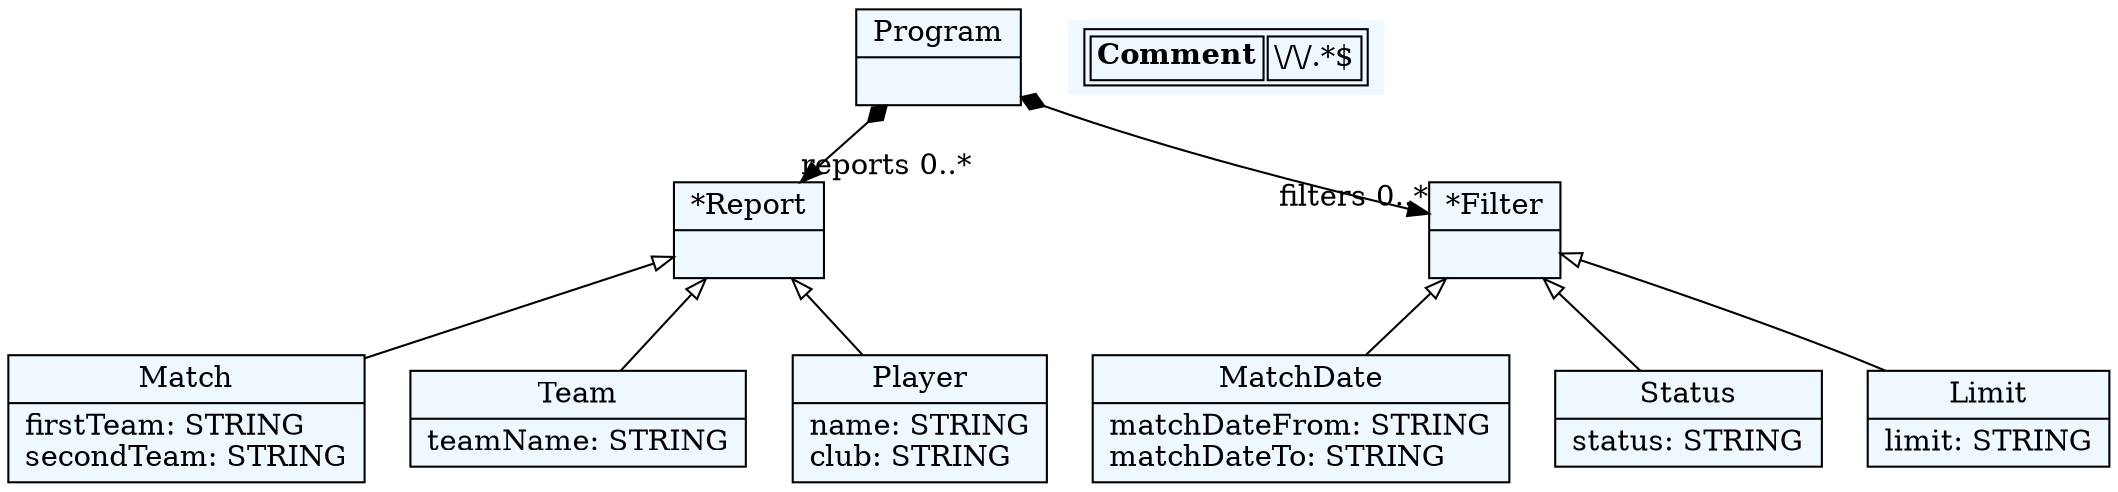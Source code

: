 
    digraph textX {
    fontname = "Bitstream Vera Sans"
    fontsize = 8
    node[
        shape=record,
        style=filled,
        fillcolor=aliceblue
    ]
    nodesep = 0.3
    edge[dir=black,arrowtail=empty]


2843049611840[ label="{Program|}"]

2843049618448[ label="{*Report|}"]

2843049597680[ label="{Match|firstTeam: STRING\lsecondTeam: STRING\l}"]

2843049653376[ label="{Team|teamName: STRING\l}"]

2843049633552[ label="{Player|name: STRING\lclub: STRING\l}"]

2843049636384[ label="{*Filter|}"]

2843049640160[ label="{MatchDate|matchDateFrom: STRING\lmatchDateTo: STRING\l}"]

2843049655264[ label="{Status|status: STRING\l}"]

2843049645824[ label="{Limit|limit: STRING\l}"]



2843049611840 -> 2843049618448[arrowtail=diamond, dir=both, headlabel="reports 0..*"]
2843049611840 -> 2843049636384[arrowtail=diamond, dir=both, headlabel="filters 0..*"]
2843049618448 -> 2843049597680 [dir=back]
2843049618448 -> 2843049653376 [dir=back]
2843049618448 -> 2843049633552 [dir=back]
2843049636384 -> 2843049640160 [dir=back]
2843049636384 -> 2843049655264 [dir=back]
2843049636384 -> 2843049645824 [dir=back]
match_rules [ shape=plaintext, label=< <table>
	<tr>
		<td><b>Comment</b></td><td>\/\/.*$</td>
	</tr>
</table> >]


}
